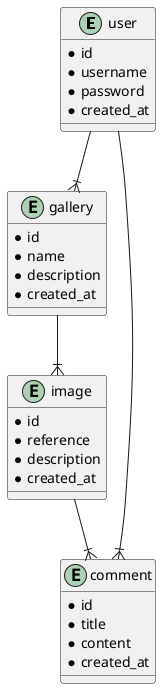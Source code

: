 @startuml scheme
entity user {
  * id
  * username
  * password
  * created_at
}

entity gallery {
  * id
  * name
  * description
  * created_at
}

entity image {
  * id
  * reference
  * description
  * created_at
}

entity comment{
  * id
  * title
  * content
  * created_at
}


user    --|{ gallery
user    --|{ comment
gallery --|{ image
image   --|{ comment

@enduml